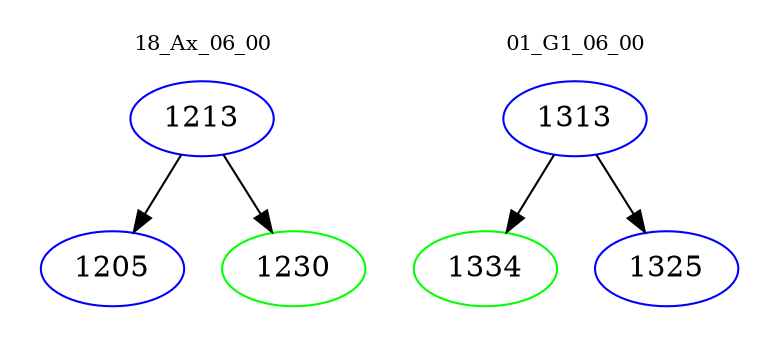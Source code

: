 digraph{
subgraph cluster_0 {
color = white
label = "18_Ax_06_00";
fontsize=10;
T0_1213 [label="1213", color="blue"]
T0_1213 -> T0_1205 [color="black"]
T0_1205 [label="1205", color="blue"]
T0_1213 -> T0_1230 [color="black"]
T0_1230 [label="1230", color="green"]
}
subgraph cluster_1 {
color = white
label = "01_G1_06_00";
fontsize=10;
T1_1313 [label="1313", color="blue"]
T1_1313 -> T1_1334 [color="black"]
T1_1334 [label="1334", color="green"]
T1_1313 -> T1_1325 [color="black"]
T1_1325 [label="1325", color="blue"]
}
}
